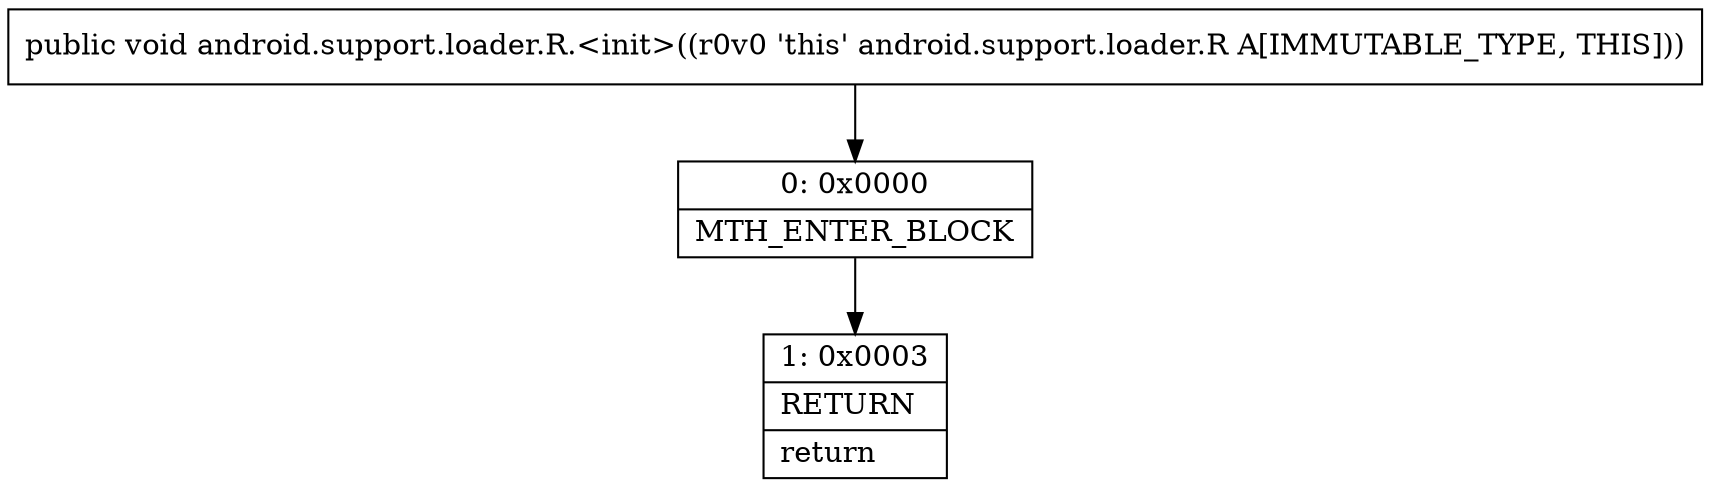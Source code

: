 digraph "CFG forandroid.support.loader.R.\<init\>()V" {
Node_0 [shape=record,label="{0\:\ 0x0000|MTH_ENTER_BLOCK\l}"];
Node_1 [shape=record,label="{1\:\ 0x0003|RETURN\l|return\l}"];
MethodNode[shape=record,label="{public void android.support.loader.R.\<init\>((r0v0 'this' android.support.loader.R A[IMMUTABLE_TYPE, THIS])) }"];
MethodNode -> Node_0;
Node_0 -> Node_1;
}

